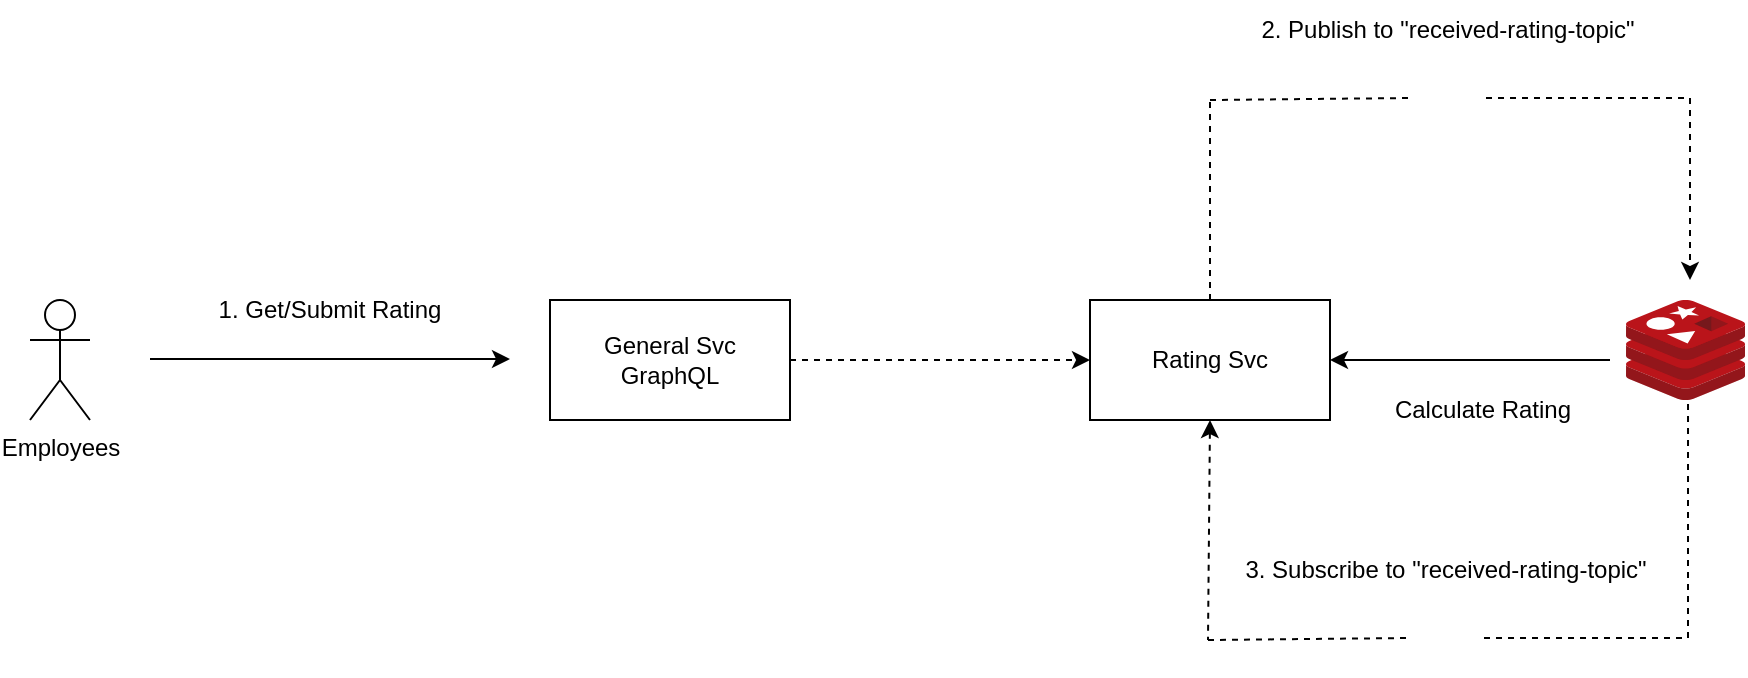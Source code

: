 <mxfile version="20.2.5" type="device"><diagram id="G_1akWppSJ5GmNfBg7uT" name="หน้า-1"><mxGraphModel dx="1426" dy="801" grid="1" gridSize="10" guides="1" tooltips="1" connect="1" arrows="1" fold="1" page="1" pageScale="1" pageWidth="827" pageHeight="1169" math="0" shadow="0"><root><mxCell id="0"/><mxCell id="1" parent="0"/><mxCell id="IJwaHfkgLlcdW9PEXy2t-2" value="" style="sketch=0;aspect=fixed;html=1;points=[];align=center;image;fontSize=12;image=img/lib/mscae/Cache_Redis_Product.svg;imageBackground=default;" vertex="1" parent="1"><mxGeometry x="1228" y="540" width="59.52" height="50" as="geometry"/></mxCell><mxCell id="IJwaHfkgLlcdW9PEXy2t-4" value="Employees&lt;br&gt;" style="shape=umlActor;verticalLabelPosition=bottom;verticalAlign=top;html=1;outlineConnect=0;" vertex="1" parent="1"><mxGeometry x="430" y="540" width="30" height="60" as="geometry"/></mxCell><mxCell id="IJwaHfkgLlcdW9PEXy2t-20" value="2. Publish to &quot;received-rating-topic&quot;" style="text;html=1;strokeColor=none;fillColor=none;align=center;verticalAlign=middle;whiteSpace=wrap;rounded=0;rotation=0;" vertex="1" parent="1"><mxGeometry x="1035" y="390" width="208" height="30" as="geometry"/></mxCell><mxCell id="IJwaHfkgLlcdW9PEXy2t-28" value="" style="endArrow=classic;html=1;rounded=0;" edge="1" parent="1"><mxGeometry width="50" height="50" relative="1" as="geometry"><mxPoint x="490" y="569.5" as="sourcePoint"/><mxPoint x="670" y="569.5" as="targetPoint"/></mxGeometry></mxCell><mxCell id="IJwaHfkgLlcdW9PEXy2t-30" value="General Svc&lt;br&gt;GraphQL" style="rounded=0;whiteSpace=wrap;html=1;" vertex="1" parent="1"><mxGeometry x="690" y="540" width="120" height="60" as="geometry"/></mxCell><mxCell id="IJwaHfkgLlcdW9PEXy2t-33" value="1. Get/Submit Rating" style="text;html=1;strokeColor=none;fillColor=none;align=center;verticalAlign=middle;whiteSpace=wrap;rounded=0;rotation=0;" vertex="1" parent="1"><mxGeometry x="500" y="530" width="160" height="30" as="geometry"/></mxCell><mxCell id="IJwaHfkgLlcdW9PEXy2t-34" value="Rating Svc" style="rounded=0;whiteSpace=wrap;html=1;" vertex="1" parent="1"><mxGeometry x="960" y="540" width="120" height="60" as="geometry"/></mxCell><mxCell id="IJwaHfkgLlcdW9PEXy2t-36" value="" style="endArrow=classic;html=1;rounded=0;dashed=1;startArrow=none;entryX=0;entryY=0.5;entryDx=0;entryDy=0;exitX=1;exitY=0.5;exitDx=0;exitDy=0;" edge="1" parent="1" source="IJwaHfkgLlcdW9PEXy2t-30" target="IJwaHfkgLlcdW9PEXy2t-34"><mxGeometry width="50" height="50" relative="1" as="geometry"><mxPoint x="830" y="559.999" as="sourcePoint"/><mxPoint x="914.976" y="493.8" as="targetPoint"/></mxGeometry></mxCell><mxCell id="IJwaHfkgLlcdW9PEXy2t-37" value="" style="endArrow=classic;html=1;rounded=0;entryX=1;entryY=0.5;entryDx=0;entryDy=0;" edge="1" parent="1" target="IJwaHfkgLlcdW9PEXy2t-34"><mxGeometry width="50" height="50" relative="1" as="geometry"><mxPoint x="1220" y="570" as="sourcePoint"/><mxPoint x="1340" y="640" as="targetPoint"/></mxGeometry></mxCell><mxCell id="IJwaHfkgLlcdW9PEXy2t-38" value="Calculate Rating" style="text;html=1;strokeColor=none;fillColor=none;align=center;verticalAlign=middle;whiteSpace=wrap;rounded=0;rotation=0;" vertex="1" parent="1"><mxGeometry x="1091.5" y="580" width="129" height="30" as="geometry"/></mxCell><mxCell id="IJwaHfkgLlcdW9PEXy2t-42" value="" style="endArrow=none;html=1;rounded=0;dashed=1;startArrow=none;exitX=0.5;exitY=0;exitDx=0;exitDy=0;" edge="1" parent="1" source="IJwaHfkgLlcdW9PEXy2t-34"><mxGeometry width="50" height="50" relative="1" as="geometry"><mxPoint x="1020" y="540" as="sourcePoint"/><mxPoint x="1020" y="440" as="targetPoint"/><Array as="points"/></mxGeometry></mxCell><mxCell id="IJwaHfkgLlcdW9PEXy2t-40" value="" style="shape=image;html=1;verticalAlign=top;verticalLabelPosition=bottom;labelBackgroundColor=#ffffff;imageAspect=0;aspect=fixed;image=https://cdn4.iconfinder.com/data/icons/app-custom-ui-1/48/Envelope-128.png" vertex="1" parent="1"><mxGeometry x="1120" y="420" width="38" height="38" as="geometry"/></mxCell><mxCell id="IJwaHfkgLlcdW9PEXy2t-43" value="" style="endArrow=none;html=1;rounded=0;dashed=1;startArrow=none;entryX=0;entryY=0.5;entryDx=0;entryDy=0;" edge="1" parent="1" target="IJwaHfkgLlcdW9PEXy2t-40"><mxGeometry width="50" height="50" relative="1" as="geometry"><mxPoint x="1020" y="440" as="sourcePoint"/><mxPoint x="1255.974" y="535" as="targetPoint"/><Array as="points"/></mxGeometry></mxCell><mxCell id="IJwaHfkgLlcdW9PEXy2t-44" value="" style="endArrow=classic;html=1;rounded=0;dashed=1;startArrow=none;exitX=1;exitY=0.5;exitDx=0;exitDy=0;startFill=0;endFill=1;" edge="1" parent="1" source="IJwaHfkgLlcdW9PEXy2t-40"><mxGeometry width="50" height="50" relative="1" as="geometry"><mxPoint x="1175" y="439.5" as="sourcePoint"/><mxPoint x="1260" y="530" as="targetPoint"/><Array as="points"><mxPoint x="1260" y="439"/></Array></mxGeometry></mxCell><mxCell id="IJwaHfkgLlcdW9PEXy2t-46" value="3. Subscribe to &quot;received-rating-topic&quot;" style="text;html=1;strokeColor=none;fillColor=none;align=center;verticalAlign=middle;whiteSpace=wrap;rounded=0;rotation=0;" vertex="1" parent="1"><mxGeometry x="1034" y="660" width="208" height="30" as="geometry"/></mxCell><mxCell id="IJwaHfkgLlcdW9PEXy2t-47" value="" style="endArrow=none;html=1;rounded=0;dashed=1;startArrow=classic;exitX=0.5;exitY=1;exitDx=0;exitDy=0;startFill=1;" edge="1" parent="1" source="IJwaHfkgLlcdW9PEXy2t-34"><mxGeometry width="50" height="50" relative="1" as="geometry"><mxPoint x="1019" y="810" as="sourcePoint"/><mxPoint x="1019" y="710" as="targetPoint"/><Array as="points"/></mxGeometry></mxCell><mxCell id="IJwaHfkgLlcdW9PEXy2t-48" value="" style="shape=image;html=1;verticalAlign=top;verticalLabelPosition=bottom;labelBackgroundColor=#ffffff;imageAspect=0;aspect=fixed;image=https://cdn4.iconfinder.com/data/icons/app-custom-ui-1/48/Envelope-128.png" vertex="1" parent="1"><mxGeometry x="1119" y="690" width="38" height="38" as="geometry"/></mxCell><mxCell id="IJwaHfkgLlcdW9PEXy2t-49" value="" style="endArrow=none;html=1;rounded=0;dashed=1;startArrow=none;entryX=0;entryY=0.5;entryDx=0;entryDy=0;" edge="1" parent="1" target="IJwaHfkgLlcdW9PEXy2t-48"><mxGeometry width="50" height="50" relative="1" as="geometry"><mxPoint x="1019" y="710" as="sourcePoint"/><mxPoint x="1254.974" y="805" as="targetPoint"/><Array as="points"/></mxGeometry></mxCell><mxCell id="IJwaHfkgLlcdW9PEXy2t-50" value="" style="endArrow=none;html=1;rounded=0;dashed=1;startArrow=none;exitX=1;exitY=0.5;exitDx=0;exitDy=0;startFill=0;endFill=0;entryX=0.521;entryY=1.04;entryDx=0;entryDy=0;entryPerimeter=0;" edge="1" parent="1" source="IJwaHfkgLlcdW9PEXy2t-48" target="IJwaHfkgLlcdW9PEXy2t-2"><mxGeometry width="50" height="50" relative="1" as="geometry"><mxPoint x="1174" y="709.5" as="sourcePoint"/><mxPoint x="1259" y="800" as="targetPoint"/><Array as="points"><mxPoint x="1259" y="709"/></Array></mxGeometry></mxCell></root></mxGraphModel></diagram></mxfile>